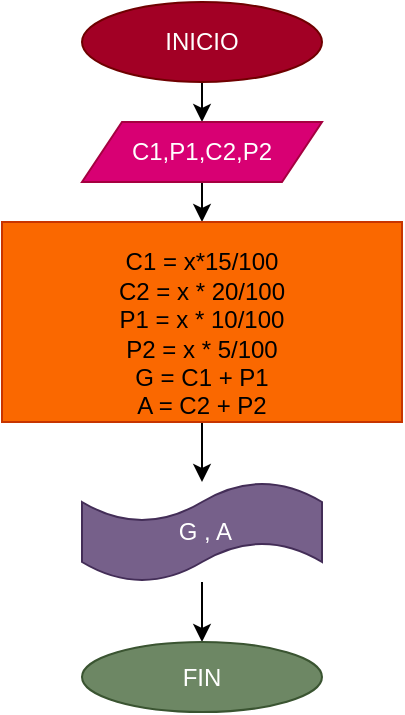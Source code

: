 <mxfile>
    <diagram id="mn3lJMMn1RII3GZ6Mz2-" name="Página-1">
        <mxGraphModel dx="592" dy="365" grid="1" gridSize="10" guides="1" tooltips="1" connect="1" arrows="1" fold="1" page="1" pageScale="1" pageWidth="827" pageHeight="1169" math="0" shadow="0">
            <root>
                <mxCell id="0"/>
                <mxCell id="1" parent="0"/>
                <mxCell id="4" value="" style="edgeStyle=none;html=1;" edge="1" parent="1" source="2" target="3">
                    <mxGeometry relative="1" as="geometry"/>
                </mxCell>
                <mxCell id="2" value="INICIO" style="ellipse;whiteSpace=wrap;html=1;fillColor=#a20025;fontColor=#ffffff;strokeColor=#6F0000;" vertex="1" parent="1">
                    <mxGeometry x="250" y="100" width="120" height="40" as="geometry"/>
                </mxCell>
                <mxCell id="6" value="" style="edgeStyle=none;html=1;" edge="1" parent="1" source="3" target="5">
                    <mxGeometry relative="1" as="geometry"/>
                </mxCell>
                <mxCell id="3" value="C1,P1,C2,P2" style="shape=parallelogram;perimeter=parallelogramPerimeter;whiteSpace=wrap;html=1;fixedSize=1;fillColor=#d80073;fontColor=#ffffff;strokeColor=#A50040;" vertex="1" parent="1">
                    <mxGeometry x="250" y="160" width="120" height="30" as="geometry"/>
                </mxCell>
                <mxCell id="9" value="" style="edgeStyle=none;html=1;" edge="1" parent="1" source="5" target="8">
                    <mxGeometry relative="1" as="geometry"/>
                </mxCell>
                <mxCell id="5" value="&lt;p class=&quot;MsoNormal&quot;&gt;&lt;/p&gt;&lt;span&gt;C1 = x*15/100&lt;br&gt;C2 = x * 20/100&lt;/span&gt;&lt;br&gt;&lt;span&gt;P1 = x * 10/100&lt;/span&gt;&lt;br&gt;&lt;span&gt;P2 = x * 5/100&lt;/span&gt;&lt;br&gt;&lt;span&gt;G = C1 + P1&lt;br&gt;&lt;/span&gt;&lt;span&gt;A = C2 + P2&lt;/span&gt;&lt;span&gt;&lt;br&gt;&lt;/span&gt;" style="whiteSpace=wrap;html=1;fillColor=#fa6800;fontColor=#000000;strokeColor=#C73500;" vertex="1" parent="1">
                    <mxGeometry x="210" y="210" width="200" height="100" as="geometry"/>
                </mxCell>
                <mxCell id="11" value="" style="edgeStyle=none;html=1;" edge="1" parent="1" source="8" target="10">
                    <mxGeometry relative="1" as="geometry"/>
                </mxCell>
                <mxCell id="8" value="&amp;nbsp;G , A" style="shape=tape;whiteSpace=wrap;html=1;fillColor=#76608a;fontColor=#ffffff;strokeColor=#432D57;" vertex="1" parent="1">
                    <mxGeometry x="250" y="340" width="120" height="50" as="geometry"/>
                </mxCell>
                <mxCell id="10" value="FIN" style="ellipse;whiteSpace=wrap;html=1;fillColor=#6d8764;fontColor=#ffffff;strokeColor=#3A5431;" vertex="1" parent="1">
                    <mxGeometry x="250" y="420" width="120" height="35" as="geometry"/>
                </mxCell>
            </root>
        </mxGraphModel>
    </diagram>
</mxfile>